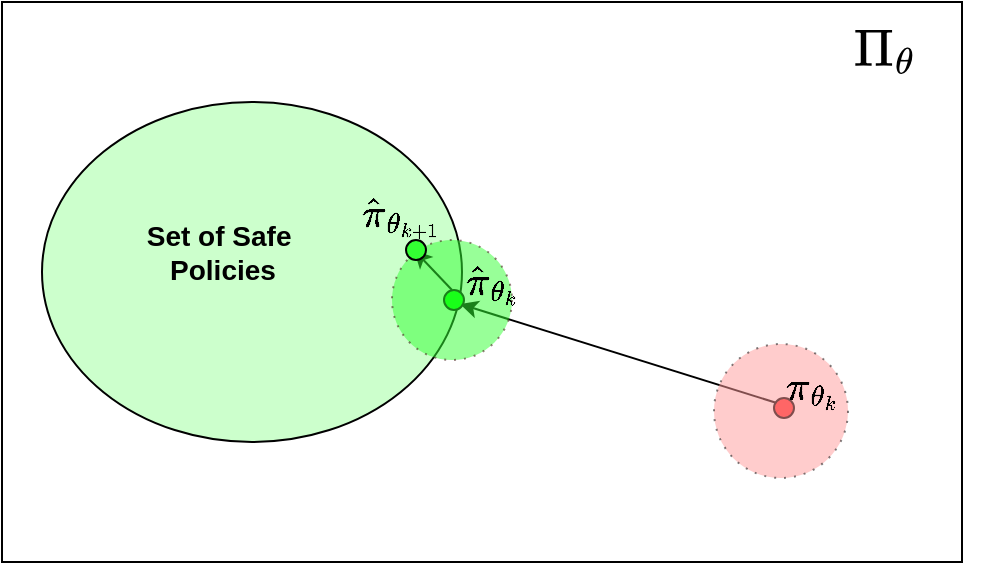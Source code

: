 <mxfile version="24.6.4" type="github">
  <diagram name="Page-1" id="ce3V_UwOPCoTEIbl0f0A">
    <mxGraphModel dx="1362" dy="795" grid="1" gridSize="10" guides="1" tooltips="1" connect="1" arrows="1" fold="1" page="1" pageScale="1" pageWidth="850" pageHeight="1100" math="1" shadow="0">
      <root>
        <mxCell id="0" />
        <mxCell id="1" parent="0" />
        <mxCell id="0cwJEQLyfOVUbHgYXlP4-1" value="" style="rounded=0;whiteSpace=wrap;html=1;fillStyle=solid;" vertex="1" parent="1">
          <mxGeometry x="200" y="240" width="480" height="280" as="geometry" />
        </mxCell>
        <mxCell id="0cwJEQLyfOVUbHgYXlP4-2" value="" style="ellipse;whiteSpace=wrap;html=1;fillColor=#CCFFCC;" vertex="1" parent="1">
          <mxGeometry x="220" y="290" width="210" height="170" as="geometry" />
        </mxCell>
        <mxCell id="0cwJEQLyfOVUbHgYXlP4-3" value="" style="endArrow=classic;html=1;rounded=0;" edge="1" parent="1">
          <mxGeometry width="50" height="50" relative="1" as="geometry">
            <mxPoint x="589" y="441" as="sourcePoint" />
            <mxPoint x="429" y="391" as="targetPoint" />
          </mxGeometry>
        </mxCell>
        <mxCell id="0cwJEQLyfOVUbHgYXlP4-4" value="" style="endArrow=classic;html=1;rounded=0;" edge="1" parent="1">
          <mxGeometry width="50" height="50" relative="1" as="geometry">
            <mxPoint x="425" y="384" as="sourcePoint" />
            <mxPoint x="406" y="364" as="targetPoint" />
          </mxGeometry>
        </mxCell>
        <mxCell id="0cwJEQLyfOVUbHgYXlP4-5" value="" style="ellipse;whiteSpace=wrap;html=1;aspect=fixed;fillColor=#FF3333;" vertex="1" parent="1">
          <mxGeometry x="586" y="438" width="10" height="10" as="geometry" />
        </mxCell>
        <mxCell id="0cwJEQLyfOVUbHgYXlP4-6" value="" style="ellipse;whiteSpace=wrap;html=1;aspect=fixed;fillColor=#00FF00;" vertex="1" parent="1">
          <mxGeometry x="421" y="384" width="10" height="10" as="geometry" />
        </mxCell>
        <mxCell id="0cwJEQLyfOVUbHgYXlP4-7" value="&lt;div&gt;&lt;b&gt;&lt;font style=&quot;font-size: 14px;&quot;&gt;Set of Safe&amp;nbsp;&lt;/font&gt;&lt;/b&gt;&lt;/div&gt;&lt;div&gt;&lt;font style=&quot;font-size: 14px;&quot;&gt;&lt;b&gt;Policies&lt;/b&gt;&lt;/font&gt;&lt;/div&gt;" style="text;html=1;align=center;verticalAlign=middle;resizable=0;points=[];autosize=1;strokeColor=none;fillColor=none;" vertex="1" parent="1">
          <mxGeometry x="260" y="340" width="100" height="50" as="geometry" />
        </mxCell>
        <mxCell id="0cwJEQLyfOVUbHgYXlP4-8" value="&lt;div style=&quot;font-size: 20px;&quot;&gt;&lt;font style=&quot;font-size: 22px;&quot;&gt;&lt;svg xmlns:xlink=&quot;http://www.w3.org/1999/xlink&quot; viewBox=&quot;0 -680 1164.6 837.1&quot; role=&quot;img&quot; height=&quot;1.894ex&quot; width=&quot;2.635ex&quot; xmlns=&quot;http://www.w3.org/2000/svg&quot; style=&quot;vertical-align: -0.355ex;&quot;&gt;&lt;defs&gt;&lt;path d=&quot;M128 619Q121 626 117 628T101 631T58 634H25V680H724V634H691Q651 633 640 631T622 619V61Q628 51 639 49T691 46H724V0H713Q692 3 569 3Q434 3 425 0H414V46H447Q489 47 498 49T517 61V634H232V348L233 61Q239 51 250 49T302 46H335V0H324Q303 3 180 3Q45 3 36 0H25V46H58Q100 47 109 49T128 61V619Z&quot; id=&quot;MJX-2-TEX-N-3A0&quot;&gt;&lt;/path&gt;&lt;path d=&quot;M35 200Q35 302 74 415T180 610T319 704Q320 704 327 704T339 705Q393 701 423 656Q462 596 462 495Q462 380 417 261T302 66T168 -10H161Q125 -10 99 10T60 63T41 130T35 200ZM383 566Q383 668 330 668Q294 668 260 623T204 521T170 421T157 371Q206 370 254 370L351 371Q352 372 359 404T375 484T383 566ZM113 132Q113 26 166 26Q181 26 198 36T239 74T287 161T335 307L340 324H145Q145 321 136 286T120 208T113 132Z&quot; id=&quot;MJX-2-TEX-I-1D703&quot;&gt;&lt;/path&gt;&lt;/defs&gt;&lt;g transform=&quot;scale(1,-1)&quot; stroke-width=&quot;0&quot; fill=&quot;currentColor&quot; stroke=&quot;currentColor&quot;&gt;&lt;g data-mml-node=&quot;math&quot;&gt;&lt;g data-mml-node=&quot;msub&quot;&gt;&lt;g data-mml-node=&quot;mi&quot;&gt;&lt;use xlink:href=&quot;#MJX-2-TEX-N-3A0&quot; data-c=&quot;3A0&quot;&gt;&lt;/use&gt;&lt;/g&gt;&lt;g data-mjx-texclass=&quot;ORD&quot; transform=&quot;translate(783,-150) scale(0.707)&quot; data-mml-node=&quot;TeXAtom&quot;&gt;&lt;g data-mml-node=&quot;mi&quot;&gt;&lt;use xlink:href=&quot;#MJX-2-TEX-I-1D703&quot; data-c=&quot;1D703&quot;&gt;&lt;/use&gt;&lt;/g&gt;&lt;/g&gt;&lt;/g&gt;&lt;/g&gt;&lt;/g&gt;&lt;/svg&gt;&lt;/font&gt;&lt;/div&gt;" style="text;html=1;align=center;verticalAlign=middle;resizable=0;points=[];autosize=1;strokeColor=none;fillColor=none;" vertex="1" parent="1">
          <mxGeometry x="616" y="245" width="50" height="40" as="geometry" />
        </mxCell>
        <mxCell id="0cwJEQLyfOVUbHgYXlP4-9" value="" style="ellipse;whiteSpace=wrap;html=1;aspect=fixed;fillColor=#33FF33;strokeWidth=1;dashed=1;dashPattern=1 4;strokeColor=#330000;fillStyle=solid;gradientColor=none;gradientDirection=radial;opacity=50;" vertex="1" parent="1">
          <mxGeometry x="395" y="359" width="60" height="60" as="geometry" />
        </mxCell>
        <mxCell id="0cwJEQLyfOVUbHgYXlP4-10" value="" style="ellipse;whiteSpace=wrap;html=1;aspect=fixed;fillColor=#FF9999;strokeWidth=1;dashed=1;dashPattern=1 4;strokeColor=#000000;gradientColor=none;fillStyle=solid;perimeterSpacing=1;opacity=50;" vertex="1" parent="1">
          <mxGeometry x="556" y="411" width="67" height="67" as="geometry" />
        </mxCell>
        <mxCell id="0cwJEQLyfOVUbHgYXlP4-11" value="&lt;div style=&quot;font-size: 15px;&quot;&gt;&lt;font size=&quot;1&quot;&gt;&lt;b style=&quot;font-size: 17px;&quot;&gt;$$\pi_{\theta_k}$$&lt;/b&gt;&lt;/font&gt;&lt;/div&gt;" style="text;html=1;align=center;verticalAlign=middle;resizable=0;points=[];autosize=1;strokeColor=none;fillColor=none;" vertex="1" parent="1">
          <mxGeometry x="520" y="418" width="170" height="30" as="geometry" />
        </mxCell>
        <mxCell id="0cwJEQLyfOVUbHgYXlP4-12" value="&lt;font size=&quot;1&quot;&gt;&lt;b style=&quot;font-size: 17px;&quot;&gt;$$\hat{\pi}_{\theta_k}$$&lt;/b&gt;&lt;/font&gt;" style="text;html=1;align=center;verticalAlign=middle;resizable=0;points=[];autosize=1;strokeColor=none;fillColor=none;" vertex="1" parent="1">
          <mxGeometry x="340" y="365" width="210" height="30" as="geometry" />
        </mxCell>
        <mxCell id="0cwJEQLyfOVUbHgYXlP4-15" value="&lt;font size=&quot;1&quot;&gt;&lt;b style=&quot;font-size: 17px;&quot;&gt;$$\hat{\pi}_{\theta_{k+1}}$$&lt;/b&gt;&lt;/font&gt;" style="text;html=1;align=center;verticalAlign=middle;resizable=0;points=[];autosize=1;strokeColor=none;fillColor=none;" vertex="1" parent="1">
          <mxGeometry x="279" y="332" width="240" height="30" as="geometry" />
        </mxCell>
        <mxCell id="0cwJEQLyfOVUbHgYXlP4-18" value="" style="ellipse;whiteSpace=wrap;html=1;aspect=fixed;fillColor=#33FF33;" vertex="1" parent="1">
          <mxGeometry x="402" y="359" width="10" height="10" as="geometry" />
        </mxCell>
      </root>
    </mxGraphModel>
  </diagram>
</mxfile>
